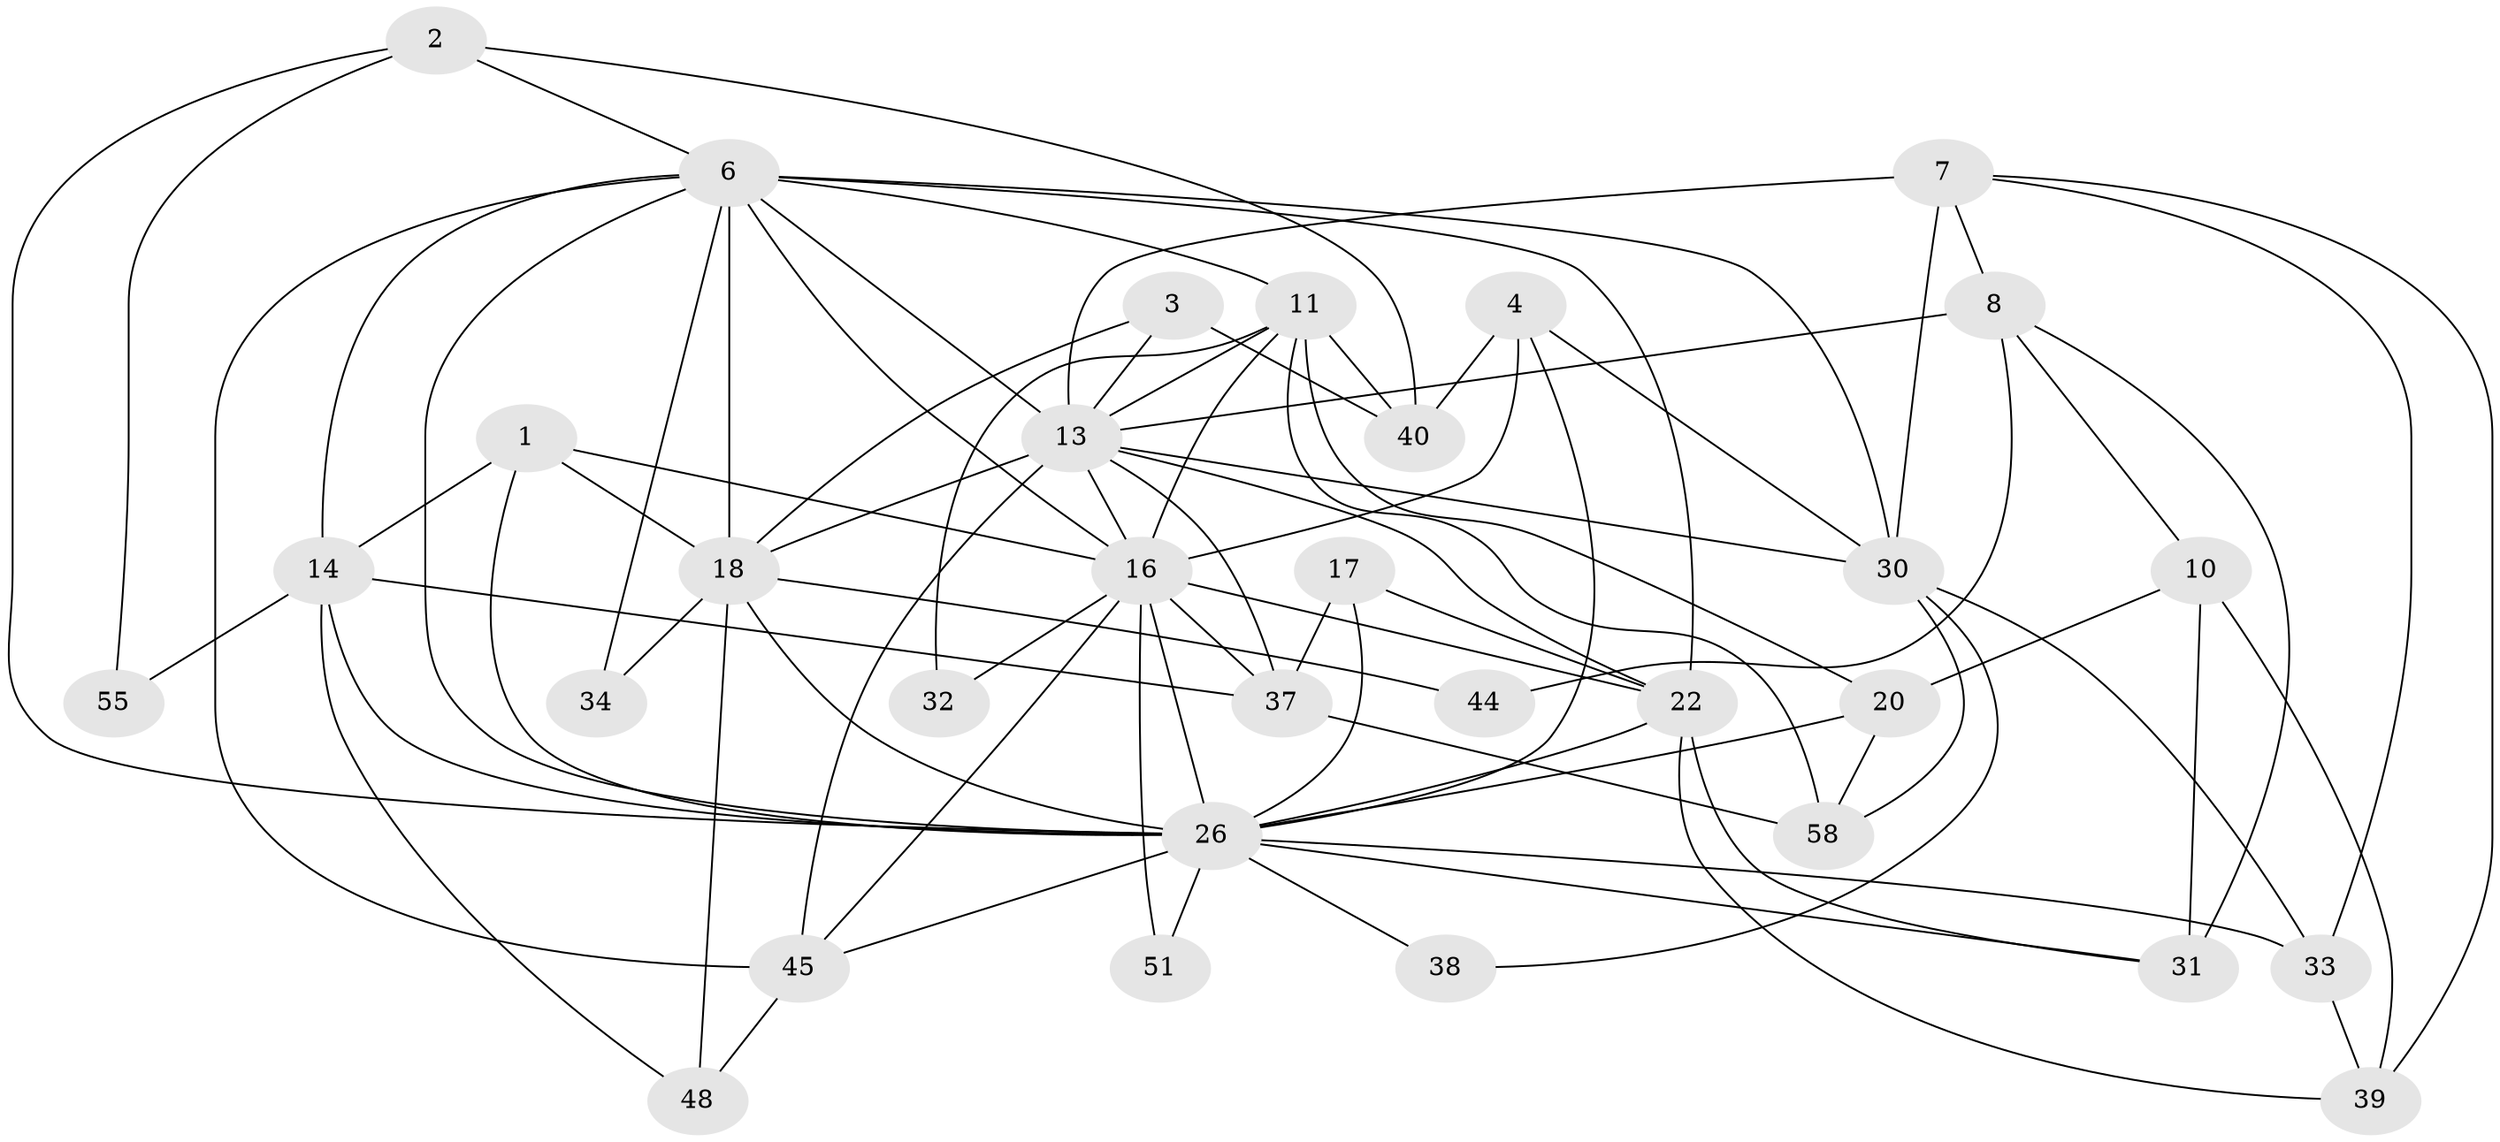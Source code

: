 // original degree distribution, {2: 0.15625, 4: 0.28125, 3: 0.25, 7: 0.0625, 5: 0.15625, 6: 0.078125, 8: 0.015625}
// Generated by graph-tools (version 1.1) at 2025/15/03/09/25 04:15:17]
// undirected, 32 vertices, 82 edges
graph export_dot {
graph [start="1"]
  node [color=gray90,style=filled];
  1 [super="+62"];
  2 [super="+5"];
  3;
  4 [super="+19"];
  6 [super="+36+9"];
  7 [super="+49+46"];
  8 [super="+15"];
  10 [super="+24"];
  11 [super="+12+23"];
  13 [super="+27+21"];
  14 [super="+63+28"];
  16 [super="+64+61"];
  17;
  18 [super="+52"];
  20;
  22 [super="+25"];
  26 [super="+41+42"];
  30 [super="+57"];
  31;
  32;
  33 [super="+35"];
  34;
  37 [super="+54+59"];
  38;
  39;
  40;
  44;
  45 [super="+50"];
  48;
  51;
  55;
  58;
  1 -- 16;
  1 -- 18;
  1 -- 26;
  1 -- 14;
  2 -- 55;
  2 -- 40;
  2 -- 26;
  2 -- 6;
  3 -- 40;
  3 -- 18;
  3 -- 13;
  4 -- 40;
  4 -- 26;
  4 -- 16 [weight=2];
  4 -- 30;
  6 -- 34;
  6 -- 22;
  6 -- 13 [weight=2];
  6 -- 45;
  6 -- 14 [weight=2];
  6 -- 16;
  6 -- 18;
  6 -- 26;
  6 -- 30;
  6 -- 11;
  7 -- 39;
  7 -- 13 [weight=2];
  7 -- 8;
  7 -- 30;
  7 -- 33;
  8 -- 44;
  8 -- 10;
  8 -- 31;
  8 -- 13;
  10 -- 31 [weight=2];
  10 -- 39;
  10 -- 20;
  11 -- 58;
  11 -- 40 [weight=2];
  11 -- 16;
  11 -- 32;
  11 -- 20;
  11 -- 13;
  13 -- 37;
  13 -- 45;
  13 -- 16;
  13 -- 18;
  13 -- 22;
  13 -- 30;
  14 -- 48;
  14 -- 55 [weight=2];
  14 -- 26;
  14 -- 37;
  16 -- 22 [weight=2];
  16 -- 32;
  16 -- 26;
  16 -- 51;
  16 -- 37;
  16 -- 45;
  17 -- 26;
  17 -- 22;
  17 -- 37;
  18 -- 34;
  18 -- 44;
  18 -- 48;
  18 -- 26;
  20 -- 58;
  20 -- 26;
  22 -- 39;
  22 -- 26;
  22 -- 31;
  26 -- 33;
  26 -- 51;
  26 -- 31;
  26 -- 38;
  26 -- 45;
  30 -- 58;
  30 -- 33;
  30 -- 38;
  33 -- 39;
  37 -- 58 [weight=3];
  45 -- 48;
}
